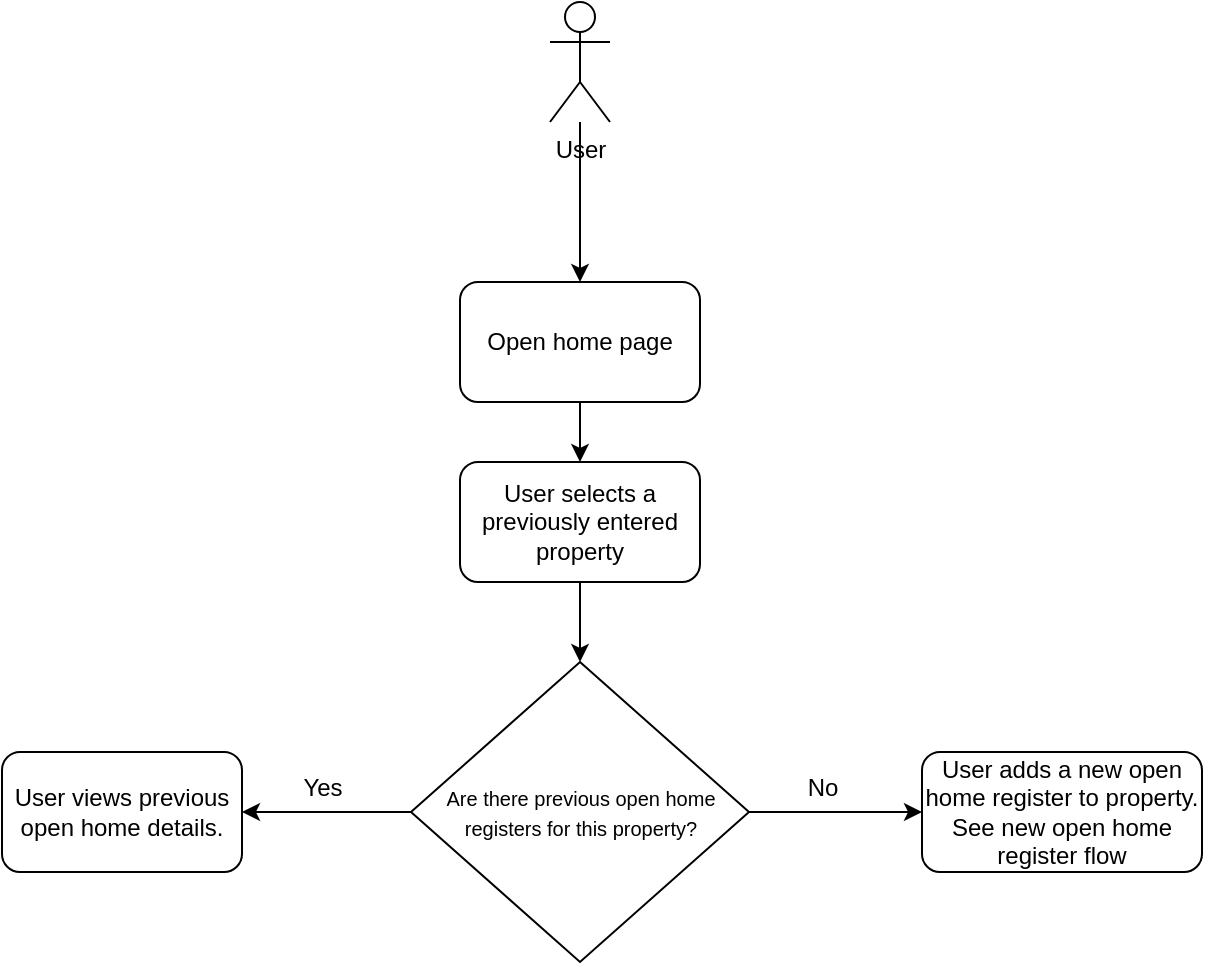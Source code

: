 <mxfile version="22.1.2" type="device">
  <diagram name="Page-1" id="A24joaEpZq1DeqcNf4ul">
    <mxGraphModel dx="1098" dy="828" grid="1" gridSize="10" guides="1" tooltips="1" connect="1" arrows="1" fold="1" page="1" pageScale="1" pageWidth="850" pageHeight="1100" math="0" shadow="0">
      <root>
        <mxCell id="0" />
        <mxCell id="1" parent="0" />
        <mxCell id="Ltvoup9ApSQ8xweXPyZZ-1" style="edgeStyle=orthogonalEdgeStyle;rounded=0;orthogonalLoop=1;jettySize=auto;html=1;" edge="1" parent="1" source="Ltvoup9ApSQ8xweXPyZZ-2" target="Ltvoup9ApSQ8xweXPyZZ-5">
          <mxGeometry relative="1" as="geometry" />
        </mxCell>
        <mxCell id="Ltvoup9ApSQ8xweXPyZZ-2" value="User" style="shape=umlActor;verticalLabelPosition=bottom;verticalAlign=top;html=1;outlineConnect=0;" vertex="1" parent="1">
          <mxGeometry x="384" y="90" width="30" height="60" as="geometry" />
        </mxCell>
        <mxCell id="Ltvoup9ApSQ8xweXPyZZ-3" style="edgeStyle=orthogonalEdgeStyle;rounded=0;orthogonalLoop=1;jettySize=auto;html=1;entryX=0.5;entryY=0;entryDx=0;entryDy=0;" edge="1" parent="1" source="Ltvoup9ApSQ8xweXPyZZ-5" target="Ltvoup9ApSQ8xweXPyZZ-8">
          <mxGeometry relative="1" as="geometry" />
        </mxCell>
        <mxCell id="Ltvoup9ApSQ8xweXPyZZ-5" value="Open home page" style="rounded=1;whiteSpace=wrap;html=1;" vertex="1" parent="1">
          <mxGeometry x="339" y="230" width="120" height="60" as="geometry" />
        </mxCell>
        <mxCell id="Ltvoup9ApSQ8xweXPyZZ-30" value="" style="edgeStyle=orthogonalEdgeStyle;rounded=0;orthogonalLoop=1;jettySize=auto;html=1;" edge="1" parent="1" source="Ltvoup9ApSQ8xweXPyZZ-8" target="Ltvoup9ApSQ8xweXPyZZ-29">
          <mxGeometry relative="1" as="geometry" />
        </mxCell>
        <mxCell id="Ltvoup9ApSQ8xweXPyZZ-8" value="User selects a previously entered property" style="rounded=1;whiteSpace=wrap;html=1;" vertex="1" parent="1">
          <mxGeometry x="339" y="320" width="120" height="60" as="geometry" />
        </mxCell>
        <mxCell id="Ltvoup9ApSQ8xweXPyZZ-12" value="User views previous open home details." style="rounded=1;whiteSpace=wrap;html=1;" vertex="1" parent="1">
          <mxGeometry x="110" y="465" width="120" height="60" as="geometry" />
        </mxCell>
        <mxCell id="Ltvoup9ApSQ8xweXPyZZ-31" value="" style="edgeStyle=orthogonalEdgeStyle;rounded=0;orthogonalLoop=1;jettySize=auto;html=1;" edge="1" parent="1" source="Ltvoup9ApSQ8xweXPyZZ-29" target="Ltvoup9ApSQ8xweXPyZZ-12">
          <mxGeometry relative="1" as="geometry" />
        </mxCell>
        <mxCell id="Ltvoup9ApSQ8xweXPyZZ-33" value="" style="edgeStyle=orthogonalEdgeStyle;rounded=0;orthogonalLoop=1;jettySize=auto;html=1;" edge="1" parent="1" source="Ltvoup9ApSQ8xweXPyZZ-29" target="Ltvoup9ApSQ8xweXPyZZ-32">
          <mxGeometry relative="1" as="geometry" />
        </mxCell>
        <mxCell id="Ltvoup9ApSQ8xweXPyZZ-29" value="&lt;font style=&quot;font-size: 10px;&quot;&gt;Are there previous open home registers for this property?&lt;/font&gt;" style="rhombus;whiteSpace=wrap;html=1;" vertex="1" parent="1">
          <mxGeometry x="314.5" y="420" width="169" height="150" as="geometry" />
        </mxCell>
        <mxCell id="Ltvoup9ApSQ8xweXPyZZ-32" value="User adds a new open home register to property. See new open home register flow" style="rounded=1;whiteSpace=wrap;html=1;" vertex="1" parent="1">
          <mxGeometry x="570" y="465" width="140" height="60" as="geometry" />
        </mxCell>
        <mxCell id="Ltvoup9ApSQ8xweXPyZZ-34" value="Yes" style="text;html=1;align=center;verticalAlign=middle;resizable=0;points=[];autosize=1;strokeColor=none;fillColor=none;" vertex="1" parent="1">
          <mxGeometry x="250" y="468" width="40" height="30" as="geometry" />
        </mxCell>
        <mxCell id="Ltvoup9ApSQ8xweXPyZZ-35" value="No" style="text;html=1;align=center;verticalAlign=middle;resizable=0;points=[];autosize=1;strokeColor=none;fillColor=none;" vertex="1" parent="1">
          <mxGeometry x="500" y="468" width="40" height="30" as="geometry" />
        </mxCell>
      </root>
    </mxGraphModel>
  </diagram>
</mxfile>
